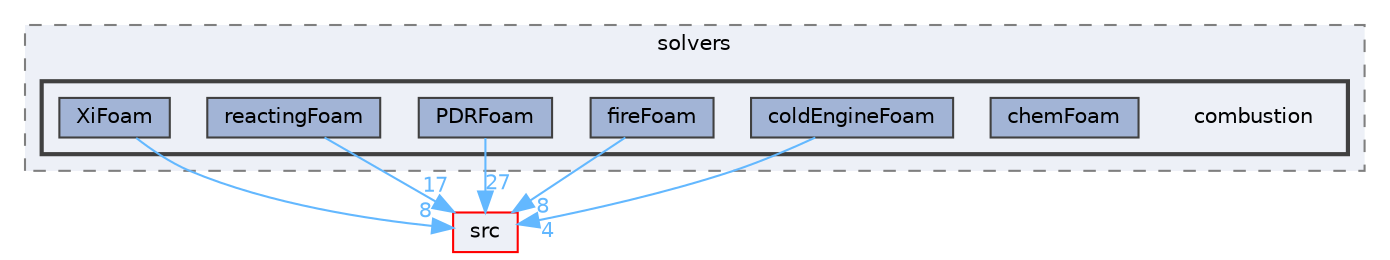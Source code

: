 digraph "applications/solvers/combustion"
{
 // LATEX_PDF_SIZE
  bgcolor="transparent";
  edge [fontname=Helvetica,fontsize=10,labelfontname=Helvetica,labelfontsize=10];
  node [fontname=Helvetica,fontsize=10,shape=box,height=0.2,width=0.4];
  compound=true
  subgraph clusterdir_fdd174abb8ada244b49e98779c87ac3c {
    graph [ bgcolor="#edf0f7", pencolor="grey50", label="solvers", fontname=Helvetica,fontsize=10 style="filled,dashed", URL="dir_fdd174abb8ada244b49e98779c87ac3c.html",tooltip=""]
  subgraph clusterdir_88c1d5d59a4178ad3afaab9cf233cb5e {
    graph [ bgcolor="#edf0f7", pencolor="grey25", label="", fontname=Helvetica,fontsize=10 style="filled,bold", URL="dir_88c1d5d59a4178ad3afaab9cf233cb5e.html",tooltip=""]
    dir_88c1d5d59a4178ad3afaab9cf233cb5e [shape=plaintext, label="combustion"];
  dir_5c733699742fc9cb63e9c3c0074eb0ce [label="chemFoam", fillcolor="#a2b4d6", color="grey25", style="filled", URL="dir_5c733699742fc9cb63e9c3c0074eb0ce.html",tooltip=""];
  dir_a22d7e8ed7f99cd6540297b50b76fda7 [label="coldEngineFoam", fillcolor="#a2b4d6", color="grey25", style="filled", URL="dir_a22d7e8ed7f99cd6540297b50b76fda7.html",tooltip=""];
  dir_e530b45aae71659635a4c6dc28d17331 [label="fireFoam", fillcolor="#a2b4d6", color="grey25", style="filled", URL="dir_e530b45aae71659635a4c6dc28d17331.html",tooltip=""];
  dir_7013a7587984e010384a3ad956d16510 [label="PDRFoam", fillcolor="#a2b4d6", color="grey25", style="filled", URL="dir_7013a7587984e010384a3ad956d16510.html",tooltip=""];
  dir_77e43672d651fa6e6d24ffd29099bf96 [label="reactingFoam", fillcolor="#a2b4d6", color="grey25", style="filled", URL="dir_77e43672d651fa6e6d24ffd29099bf96.html",tooltip=""];
  dir_7b7ff6f9c8b758fe57960f4103fac593 [label="XiFoam", fillcolor="#a2b4d6", color="grey25", style="filled", URL="dir_7b7ff6f9c8b758fe57960f4103fac593.html",tooltip=""];
  }
  }
  dir_68267d1309a1af8e8297ef4c3efbcdba [label="src", fillcolor="#edf0f7", color="red", style="filled", URL="dir_68267d1309a1af8e8297ef4c3efbcdba.html",tooltip=""];
  dir_a22d7e8ed7f99cd6540297b50b76fda7->dir_68267d1309a1af8e8297ef4c3efbcdba [headlabel="4", labeldistance=1.5 headhref="dir_000532_003729.html" href="dir_000532_003729.html" color="steelblue1" fontcolor="steelblue1"];
  dir_e530b45aae71659635a4c6dc28d17331->dir_68267d1309a1af8e8297ef4c3efbcdba [headlabel="8", labeldistance=1.5 headhref="dir_001393_003729.html" href="dir_001393_003729.html" color="steelblue1" fontcolor="steelblue1"];
  dir_7013a7587984e010384a3ad956d16510->dir_68267d1309a1af8e8297ef4c3efbcdba [headlabel="27", labeldistance=1.5 headhref="dir_002860_003729.html" href="dir_002860_003729.html" color="steelblue1" fontcolor="steelblue1"];
  dir_77e43672d651fa6e6d24ffd29099bf96->dir_68267d1309a1af8e8297ef4c3efbcdba [headlabel="17", labeldistance=1.5 headhref="dir_003214_003729.html" href="dir_003214_003729.html" color="steelblue1" fontcolor="steelblue1"];
  dir_7b7ff6f9c8b758fe57960f4103fac593->dir_68267d1309a1af8e8297ef4c3efbcdba [headlabel="8", labeldistance=1.5 headhref="dir_004437_003729.html" href="dir_004437_003729.html" color="steelblue1" fontcolor="steelblue1"];
}
